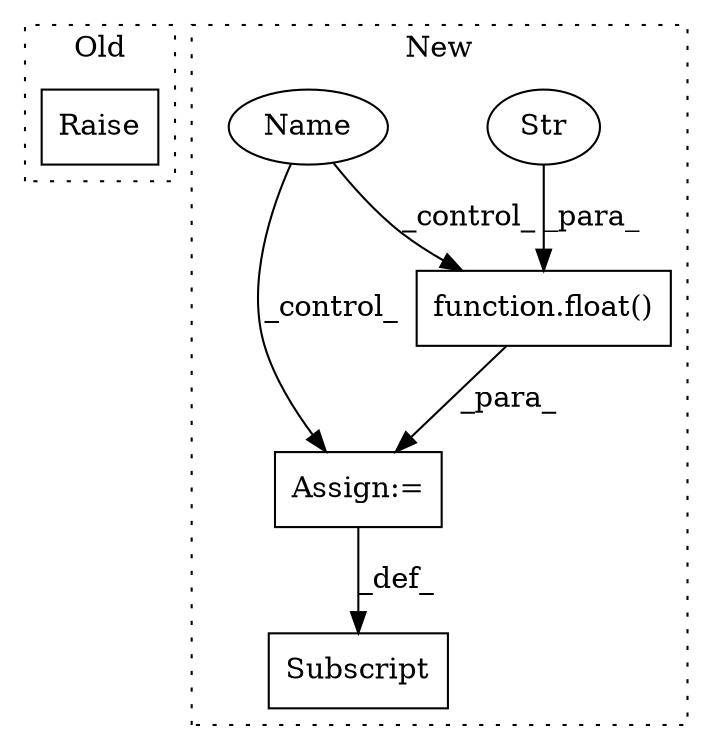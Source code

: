 digraph G {
subgraph cluster0 {
1 [label="Raise" a="91" s="41581" l="6" shape="box"];
label = "Old";
style="dotted";
}
subgraph cluster1 {
2 [label="function.float()" a="75" s="42055,42066" l="6,1" shape="box"];
3 [label="Assign:=" a="68" s="42052" l="3" shape="box"];
4 [label="Str" a="66" s="42061" l="5" shape="ellipse"];
5 [label="Subscript" a="63" s="42033,0" l="19,0" shape="box"];
6 [label="Name" a="87" s="41615" l="1" shape="ellipse"];
label = "New";
style="dotted";
}
2 -> 3 [label="_para_"];
3 -> 5 [label="_def_"];
4 -> 2 [label="_para_"];
6 -> 3 [label="_control_"];
6 -> 2 [label="_control_"];
}